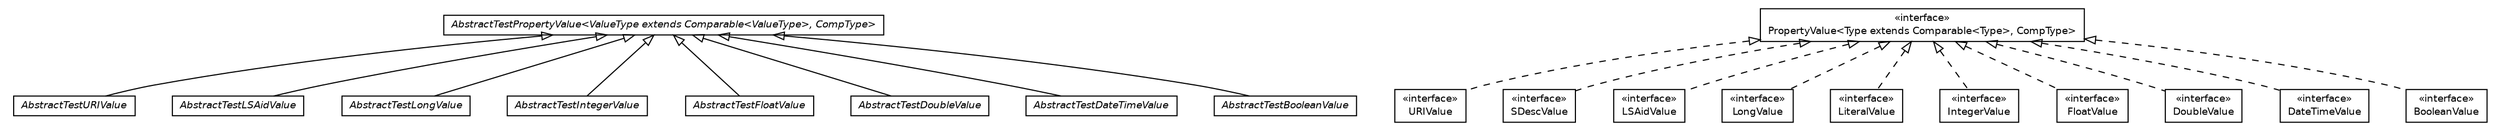 #!/usr/local/bin/dot
#
# Class diagram 
# Generated by UmlGraph version 4.4 (http://www.spinellis.gr/sw/umlgraph)
#

digraph G {
	edge [fontname="Helvetica",fontsize=10,labelfontname="Helvetica",labelfontsize=10];
	node [fontname="Helvetica",fontsize=10,shape=plaintext];
	// it.apice.sapere.api.lsas.values.AbstractTestURIValue
	c2630 [label=<<table border="0" cellborder="1" cellspacing="0" cellpadding="2" port="p" href="./AbstractTestURIValue.html">
		<tr><td><table border="0" cellspacing="0" cellpadding="1">
			<tr><td><font face="Helvetica-Oblique"> AbstractTestURIValue </font></td></tr>
		</table></td></tr>
		</table>>, fontname="Helvetica", fontcolor="black", fontsize=9.0];
	// it.apice.sapere.api.lsas.values.AbstractTestPropertyValue<ValueType extends java.lang.Comparable<ValueType>, CompType>
	c2631 [label=<<table border="0" cellborder="1" cellspacing="0" cellpadding="2" port="p" href="./AbstractTestPropertyValue.html">
		<tr><td><table border="0" cellspacing="0" cellpadding="1">
			<tr><td><font face="Helvetica-Oblique"> AbstractTestPropertyValue&lt;ValueType extends Comparable&lt;ValueType&gt;, CompType&gt; </font></td></tr>
		</table></td></tr>
		</table>>, fontname="Helvetica", fontcolor="black", fontsize=9.0];
	// it.apice.sapere.api.lsas.values.AbstractTestLSAidValue
	c2632 [label=<<table border="0" cellborder="1" cellspacing="0" cellpadding="2" port="p" href="./AbstractTestLSAidValue.html">
		<tr><td><table border="0" cellspacing="0" cellpadding="1">
			<tr><td><font face="Helvetica-Oblique"> AbstractTestLSAidValue </font></td></tr>
		</table></td></tr>
		</table>>, fontname="Helvetica", fontcolor="black", fontsize=9.0];
	// it.apice.sapere.api.lsas.values.AbstractTestLongValue
	c2633 [label=<<table border="0" cellborder="1" cellspacing="0" cellpadding="2" port="p" href="./AbstractTestLongValue.html">
		<tr><td><table border="0" cellspacing="0" cellpadding="1">
			<tr><td><font face="Helvetica-Oblique"> AbstractTestLongValue </font></td></tr>
		</table></td></tr>
		</table>>, fontname="Helvetica", fontcolor="black", fontsize=9.0];
	// it.apice.sapere.api.lsas.values.AbstractTestIntegerValue
	c2634 [label=<<table border="0" cellborder="1" cellspacing="0" cellpadding="2" port="p" href="./AbstractTestIntegerValue.html">
		<tr><td><table border="0" cellspacing="0" cellpadding="1">
			<tr><td><font face="Helvetica-Oblique"> AbstractTestIntegerValue </font></td></tr>
		</table></td></tr>
		</table>>, fontname="Helvetica", fontcolor="black", fontsize=9.0];
	// it.apice.sapere.api.lsas.values.AbstractTestFloatValue
	c2635 [label=<<table border="0" cellborder="1" cellspacing="0" cellpadding="2" port="p" href="./AbstractTestFloatValue.html">
		<tr><td><table border="0" cellspacing="0" cellpadding="1">
			<tr><td><font face="Helvetica-Oblique"> AbstractTestFloatValue </font></td></tr>
		</table></td></tr>
		</table>>, fontname="Helvetica", fontcolor="black", fontsize=9.0];
	// it.apice.sapere.api.lsas.values.AbstractTestDoubleValue
	c2636 [label=<<table border="0" cellborder="1" cellspacing="0" cellpadding="2" port="p" href="./AbstractTestDoubleValue.html">
		<tr><td><table border="0" cellspacing="0" cellpadding="1">
			<tr><td><font face="Helvetica-Oblique"> AbstractTestDoubleValue </font></td></tr>
		</table></td></tr>
		</table>>, fontname="Helvetica", fontcolor="black", fontsize=9.0];
	// it.apice.sapere.api.lsas.values.AbstractTestDateTimeValue
	c2637 [label=<<table border="0" cellborder="1" cellspacing="0" cellpadding="2" port="p" href="./AbstractTestDateTimeValue.html">
		<tr><td><table border="0" cellspacing="0" cellpadding="1">
			<tr><td><font face="Helvetica-Oblique"> AbstractTestDateTimeValue </font></td></tr>
		</table></td></tr>
		</table>>, fontname="Helvetica", fontcolor="black", fontsize=9.0];
	// it.apice.sapere.api.lsas.values.AbstractTestBooleanValue
	c2638 [label=<<table border="0" cellborder="1" cellspacing="0" cellpadding="2" port="p" href="./AbstractTestBooleanValue.html">
		<tr><td><table border="0" cellspacing="0" cellpadding="1">
			<tr><td><font face="Helvetica-Oblique"> AbstractTestBooleanValue </font></td></tr>
		</table></td></tr>
		</table>>, fontname="Helvetica", fontcolor="black", fontsize=9.0];
	// it.apice.sapere.api.lsas.values.URIValue
	c2639 [label=<<table border="0" cellborder="1" cellspacing="0" cellpadding="2" port="p" href="./URIValue.html">
		<tr><td><table border="0" cellspacing="0" cellpadding="1">
			<tr><td> &laquo;interface&raquo; </td></tr>
			<tr><td> URIValue </td></tr>
		</table></td></tr>
		</table>>, fontname="Helvetica", fontcolor="black", fontsize=9.0];
	// it.apice.sapere.api.lsas.values.SDescValue
	c2640 [label=<<table border="0" cellborder="1" cellspacing="0" cellpadding="2" port="p" href="./SDescValue.html">
		<tr><td><table border="0" cellspacing="0" cellpadding="1">
			<tr><td> &laquo;interface&raquo; </td></tr>
			<tr><td> SDescValue </td></tr>
		</table></td></tr>
		</table>>, fontname="Helvetica", fontcolor="black", fontsize=9.0];
	// it.apice.sapere.api.lsas.values.PropertyValue<Type extends java.lang.Comparable<Type>, CompType>
	c2641 [label=<<table border="0" cellborder="1" cellspacing="0" cellpadding="2" port="p" href="./PropertyValue.html">
		<tr><td><table border="0" cellspacing="0" cellpadding="1">
			<tr><td> &laquo;interface&raquo; </td></tr>
			<tr><td> PropertyValue&lt;Type extends Comparable&lt;Type&gt;, CompType&gt; </td></tr>
		</table></td></tr>
		</table>>, fontname="Helvetica", fontcolor="black", fontsize=9.0];
	// it.apice.sapere.api.lsas.values.LSAidValue
	c2642 [label=<<table border="0" cellborder="1" cellspacing="0" cellpadding="2" port="p" href="./LSAidValue.html">
		<tr><td><table border="0" cellspacing="0" cellpadding="1">
			<tr><td> &laquo;interface&raquo; </td></tr>
			<tr><td> LSAidValue </td></tr>
		</table></td></tr>
		</table>>, fontname="Helvetica", fontcolor="black", fontsize=9.0];
	// it.apice.sapere.api.lsas.values.LongValue
	c2643 [label=<<table border="0" cellborder="1" cellspacing="0" cellpadding="2" port="p" href="./LongValue.html">
		<tr><td><table border="0" cellspacing="0" cellpadding="1">
			<tr><td> &laquo;interface&raquo; </td></tr>
			<tr><td> LongValue </td></tr>
		</table></td></tr>
		</table>>, fontname="Helvetica", fontcolor="black", fontsize=9.0];
	// it.apice.sapere.api.lsas.values.LiteralValue
	c2644 [label=<<table border="0" cellborder="1" cellspacing="0" cellpadding="2" port="p" href="./LiteralValue.html">
		<tr><td><table border="0" cellspacing="0" cellpadding="1">
			<tr><td> &laquo;interface&raquo; </td></tr>
			<tr><td> LiteralValue </td></tr>
		</table></td></tr>
		</table>>, fontname="Helvetica", fontcolor="black", fontsize=9.0];
	// it.apice.sapere.api.lsas.values.IntegerValue
	c2645 [label=<<table border="0" cellborder="1" cellspacing="0" cellpadding="2" port="p" href="./IntegerValue.html">
		<tr><td><table border="0" cellspacing="0" cellpadding="1">
			<tr><td> &laquo;interface&raquo; </td></tr>
			<tr><td> IntegerValue </td></tr>
		</table></td></tr>
		</table>>, fontname="Helvetica", fontcolor="black", fontsize=9.0];
	// it.apice.sapere.api.lsas.values.FloatValue
	c2646 [label=<<table border="0" cellborder="1" cellspacing="0" cellpadding="2" port="p" href="./FloatValue.html">
		<tr><td><table border="0" cellspacing="0" cellpadding="1">
			<tr><td> &laquo;interface&raquo; </td></tr>
			<tr><td> FloatValue </td></tr>
		</table></td></tr>
		</table>>, fontname="Helvetica", fontcolor="black", fontsize=9.0];
	// it.apice.sapere.api.lsas.values.DoubleValue
	c2647 [label=<<table border="0" cellborder="1" cellspacing="0" cellpadding="2" port="p" href="./DoubleValue.html">
		<tr><td><table border="0" cellspacing="0" cellpadding="1">
			<tr><td> &laquo;interface&raquo; </td></tr>
			<tr><td> DoubleValue </td></tr>
		</table></td></tr>
		</table>>, fontname="Helvetica", fontcolor="black", fontsize=9.0];
	// it.apice.sapere.api.lsas.values.DateTimeValue
	c2648 [label=<<table border="0" cellborder="1" cellspacing="0" cellpadding="2" port="p" href="./DateTimeValue.html">
		<tr><td><table border="0" cellspacing="0" cellpadding="1">
			<tr><td> &laquo;interface&raquo; </td></tr>
			<tr><td> DateTimeValue </td></tr>
		</table></td></tr>
		</table>>, fontname="Helvetica", fontcolor="black", fontsize=9.0];
	// it.apice.sapere.api.lsas.values.BooleanValue
	c2649 [label=<<table border="0" cellborder="1" cellspacing="0" cellpadding="2" port="p" href="./BooleanValue.html">
		<tr><td><table border="0" cellspacing="0" cellpadding="1">
			<tr><td> &laquo;interface&raquo; </td></tr>
			<tr><td> BooleanValue </td></tr>
		</table></td></tr>
		</table>>, fontname="Helvetica", fontcolor="black", fontsize=9.0];
	//it.apice.sapere.api.lsas.values.AbstractTestURIValue extends it.apice.sapere.api.lsas.values.AbstractTestPropertyValue<java.net.URI, it.apice.sapere.api.lsas.values.URIValue>
	c2631:p -> c2630:p [dir=back,arrowtail=empty];
	//it.apice.sapere.api.lsas.values.AbstractTestLSAidValue extends it.apice.sapere.api.lsas.values.AbstractTestPropertyValue<it.apice.sapere.api.lsas.LSAid, it.apice.sapere.api.lsas.values.LSAidValue>
	c2631:p -> c2632:p [dir=back,arrowtail=empty];
	//it.apice.sapere.api.lsas.values.AbstractTestLongValue extends it.apice.sapere.api.lsas.values.AbstractTestPropertyValue<java.lang.Long, it.apice.sapere.api.lsas.values.LongValue>
	c2631:p -> c2633:p [dir=back,arrowtail=empty];
	//it.apice.sapere.api.lsas.values.AbstractTestIntegerValue extends it.apice.sapere.api.lsas.values.AbstractTestPropertyValue<java.lang.Integer, it.apice.sapere.api.lsas.values.IntegerValue>
	c2631:p -> c2634:p [dir=back,arrowtail=empty];
	//it.apice.sapere.api.lsas.values.AbstractTestFloatValue extends it.apice.sapere.api.lsas.values.AbstractTestPropertyValue<java.lang.Float, it.apice.sapere.api.lsas.values.FloatValue>
	c2631:p -> c2635:p [dir=back,arrowtail=empty];
	//it.apice.sapere.api.lsas.values.AbstractTestDoubleValue extends it.apice.sapere.api.lsas.values.AbstractTestPropertyValue<java.lang.Double, it.apice.sapere.api.lsas.values.DoubleValue>
	c2631:p -> c2636:p [dir=back,arrowtail=empty];
	//it.apice.sapere.api.lsas.values.AbstractTestDateTimeValue extends it.apice.sapere.api.lsas.values.AbstractTestPropertyValue<java.util.Date, it.apice.sapere.api.lsas.values.DateTimeValue>
	c2631:p -> c2637:p [dir=back,arrowtail=empty];
	//it.apice.sapere.api.lsas.values.AbstractTestBooleanValue extends it.apice.sapere.api.lsas.values.AbstractTestPropertyValue<java.lang.Boolean, it.apice.sapere.api.lsas.values.BooleanValue>
	c2631:p -> c2638:p [dir=back,arrowtail=empty];
	//it.apice.sapere.api.lsas.values.URIValue implements it.apice.sapere.api.lsas.values.PropertyValue<Type extends java.lang.Comparable<Type>, CompType>
	c2641:p -> c2639:p [dir=back,arrowtail=empty,style=dashed];
	//it.apice.sapere.api.lsas.values.SDescValue implements it.apice.sapere.api.lsas.values.PropertyValue<Type extends java.lang.Comparable<Type>, CompType>
	c2641:p -> c2640:p [dir=back,arrowtail=empty,style=dashed];
	//it.apice.sapere.api.lsas.values.LSAidValue implements it.apice.sapere.api.lsas.values.PropertyValue<Type extends java.lang.Comparable<Type>, CompType>
	c2641:p -> c2642:p [dir=back,arrowtail=empty,style=dashed];
	//it.apice.sapere.api.lsas.values.LongValue implements it.apice.sapere.api.lsas.values.PropertyValue<Type extends java.lang.Comparable<Type>, CompType>
	c2641:p -> c2643:p [dir=back,arrowtail=empty,style=dashed];
	//it.apice.sapere.api.lsas.values.LiteralValue implements it.apice.sapere.api.lsas.values.PropertyValue<Type extends java.lang.Comparable<Type>, CompType>
	c2641:p -> c2644:p [dir=back,arrowtail=empty,style=dashed];
	//it.apice.sapere.api.lsas.values.IntegerValue implements it.apice.sapere.api.lsas.values.PropertyValue<Type extends java.lang.Comparable<Type>, CompType>
	c2641:p -> c2645:p [dir=back,arrowtail=empty,style=dashed];
	//it.apice.sapere.api.lsas.values.FloatValue implements it.apice.sapere.api.lsas.values.PropertyValue<Type extends java.lang.Comparable<Type>, CompType>
	c2641:p -> c2646:p [dir=back,arrowtail=empty,style=dashed];
	//it.apice.sapere.api.lsas.values.DoubleValue implements it.apice.sapere.api.lsas.values.PropertyValue<Type extends java.lang.Comparable<Type>, CompType>
	c2641:p -> c2647:p [dir=back,arrowtail=empty,style=dashed];
	//it.apice.sapere.api.lsas.values.DateTimeValue implements it.apice.sapere.api.lsas.values.PropertyValue<Type extends java.lang.Comparable<Type>, CompType>
	c2641:p -> c2648:p [dir=back,arrowtail=empty,style=dashed];
	//it.apice.sapere.api.lsas.values.BooleanValue implements it.apice.sapere.api.lsas.values.PropertyValue<Type extends java.lang.Comparable<Type>, CompType>
	c2641:p -> c2649:p [dir=back,arrowtail=empty,style=dashed];
}

